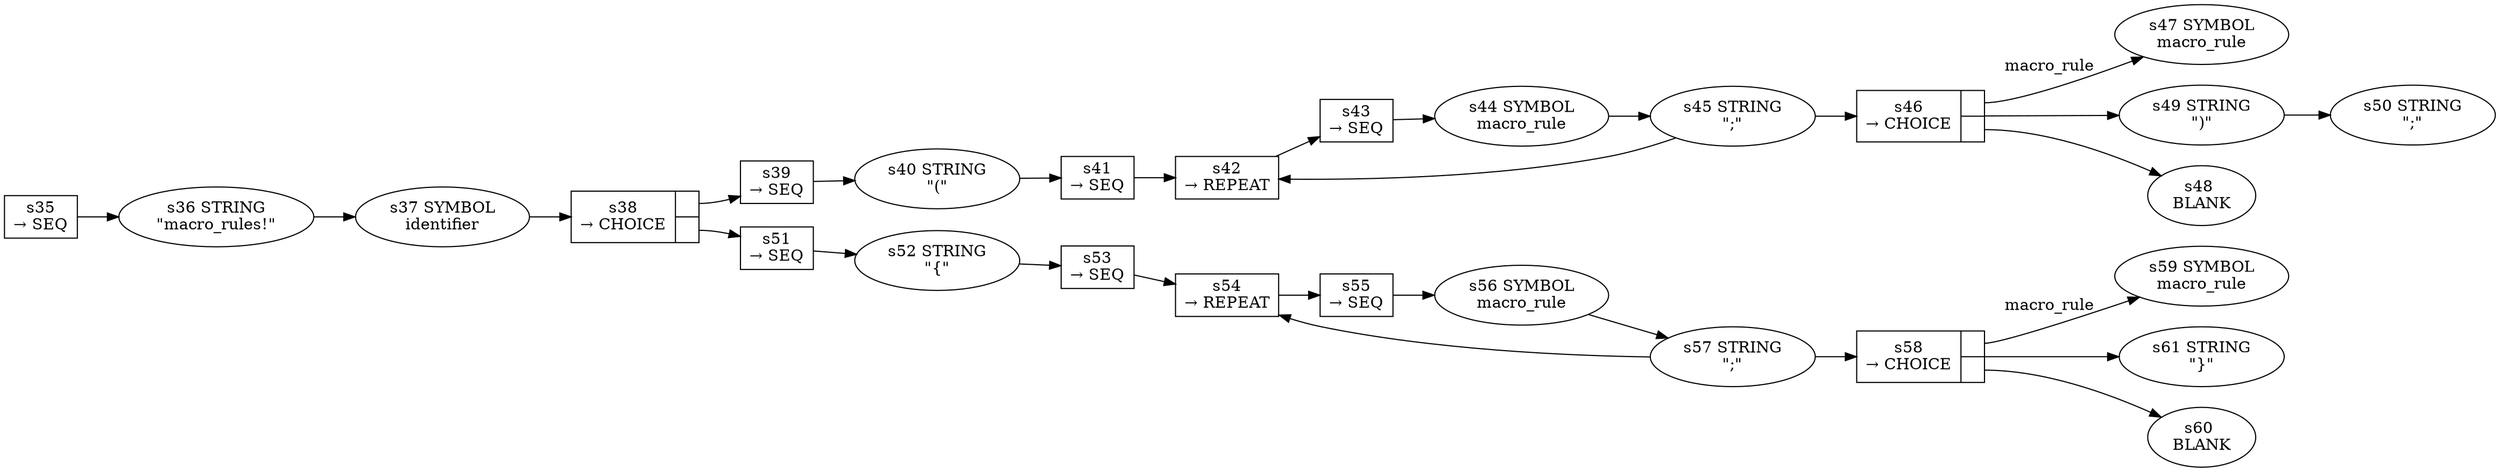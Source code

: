 
  digraph macro_definition {
  
    rankdir=LR;
  
    s35 [label="s35\n&rarr; SEQ", shape=record, fixedsize=false, peripheries=1];
  s36 [label="s36 STRING\n\"macro_rules!\""];
  s35 -> s36 [];
  s37 [label="s37 SYMBOL\nidentifier" href="rust-grammar.json.identifier.dot.svg"];
  s36 -> s37 [];
  s38 [label="{s38\n&rarr; CHOICE|{<p0>|<p1>}}", shape=record, fixedsize=false, peripheries=1];
  s39 [label="s39\n&rarr; SEQ", shape=record, fixedsize=false, peripheries=1];
  s40 [label="s40 STRING\n\"(\""];
  s39 -> s40 [];
  s41 [label="s41\n&rarr; SEQ", shape=record, fixedsize=false, peripheries=1];
  s42 [label="s42\n&rarr; REPEAT", shape=record, fixedsize=false, peripheries=1];
  s43 [label="s43\n&rarr; SEQ", shape=record, fixedsize=false, peripheries=1];
  s44 [label="s44 SYMBOL\nmacro_rule" href="rust-grammar.json.macro_rule.dot.svg"];
  s43 -> s44 [];
  s45 [label="s45 STRING\n\";\""];
  s44 -> s45 [];
  s42 -> s43 [];
  s45 -> s42 [];
  s41 -> s42 [];
  s46 [label="{s46\n&rarr; CHOICE|{<p0>|<p1>}}", shape=record, fixedsize=false, peripheries=1];
  s47 [label="s47 SYMBOL\nmacro_rule" href="rust-grammar.json.macro_rule.dot.svg"];
  s46:p0 -> s47 [label="macro_rule"];
  s48 [label="s48 \nBLANK"];
  s46:p1 -> s48 [label=""];
  s45 -> s46 [];
  s40 -> s41 [];
  s49 [label="s49 STRING\n\")\""];
  s46 -> s49 [];
  s50 [label="s50 STRING\n\";\""];
  s49 -> s50 [];
  s38:p0 -> s39 [label=""];
  s51 [label="s51\n&rarr; SEQ", shape=record, fixedsize=false, peripheries=1];
  s52 [label="s52 STRING\n\"{\""];
  s51 -> s52 [];
  s53 [label="s53\n&rarr; SEQ", shape=record, fixedsize=false, peripheries=1];
  s54 [label="s54\n&rarr; REPEAT", shape=record, fixedsize=false, peripheries=1];
  s55 [label="s55\n&rarr; SEQ", shape=record, fixedsize=false, peripheries=1];
  s56 [label="s56 SYMBOL\nmacro_rule" href="rust-grammar.json.macro_rule.dot.svg"];
  s55 -> s56 [];
  s57 [label="s57 STRING\n\";\""];
  s56 -> s57 [];
  s54 -> s55 [];
  s57 -> s54 [];
  s53 -> s54 [];
  s58 [label="{s58\n&rarr; CHOICE|{<p0>|<p1>}}", shape=record, fixedsize=false, peripheries=1];
  s59 [label="s59 SYMBOL\nmacro_rule" href="rust-grammar.json.macro_rule.dot.svg"];
  s58:p0 -> s59 [label="macro_rule"];
  s60 [label="s60 \nBLANK"];
  s58:p1 -> s60 [label=""];
  s57 -> s58 [];
  s52 -> s53 [];
  s61 [label="s61 STRING\n\"}\""];
  s58 -> s61 [];
  s38:p1 -> s51 [label=""];
  s37 -> s38 [];
  
  }
  